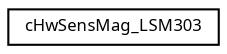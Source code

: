 digraph "Graphical Class Hierarchy"
{
  edge [fontname="Sans",fontsize="8",labelfontname="Sans",labelfontsize="8"];
  node [fontname="Sans",fontsize="8",shape=record];
  rankdir="LR";
  Node1 [label="cHwSensMag_LSM303",height=0.2,width=0.4,color="black", fillcolor="white", style="filled",URL="$classc_hw_sens_mag___l_s_m303.html"];
}

